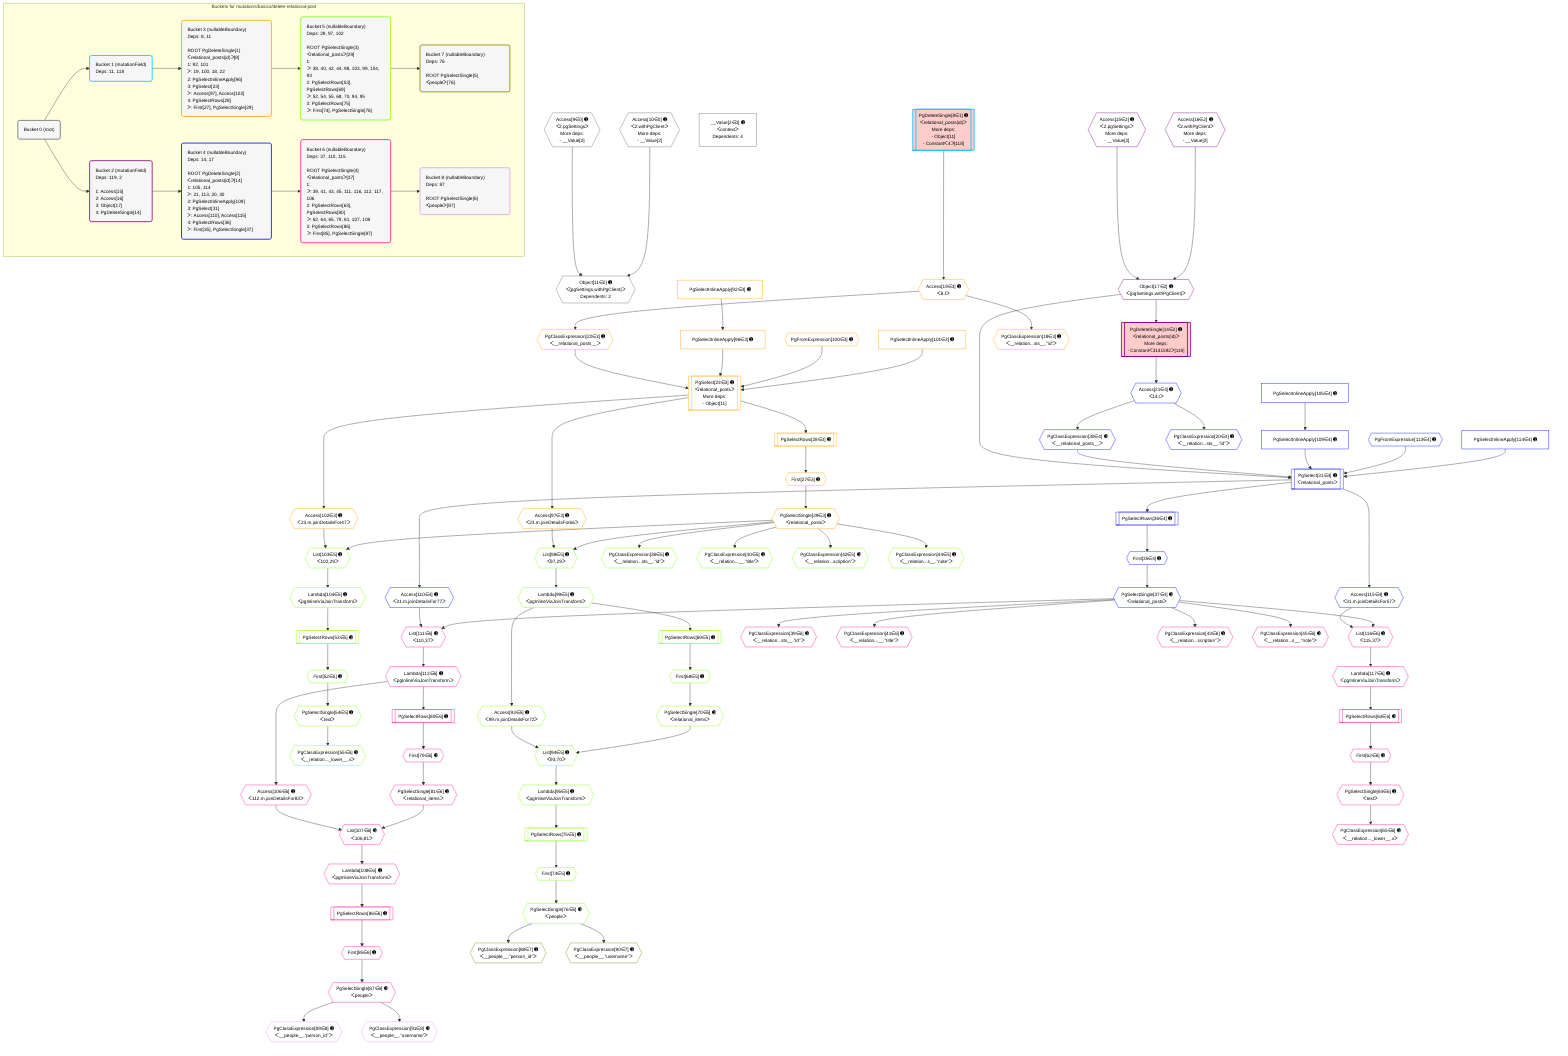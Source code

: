 %%{init: {'themeVariables': { 'fontSize': '12px'}}}%%
graph TD
    classDef path fill:#eee,stroke:#000,color:#000
    classDef plan fill:#fff,stroke-width:1px,color:#000
    classDef itemplan fill:#fff,stroke-width:2px,color:#000
    classDef unbatchedplan fill:#dff,stroke-width:1px,color:#000
    classDef sideeffectplan fill:#fcc,stroke-width:2px,color:#000
    classDef bucket fill:#f6f6f6,color:#000,stroke-width:2px,text-align:left

    subgraph "Buckets for mutations/basics/delete-relational-post"
    Bucket0("Bucket 0 (root)"):::bucket
    Bucket1("Bucket 1 (mutationField)<br />Deps: 11, 118"):::bucket
    Bucket2("Bucket 2 (mutationField)<br />Deps: 119, 2<br /><br />1: Access[15]<br />2: Access[16]<br />3: Object[17]<br />4: PgDeleteSingle[14]"):::bucket
    Bucket3("Bucket 3 (nullableBoundary)<br />Deps: 8, 11<br /><br />ROOT PgDeleteSingle{1}ᐸrelational_posts(id)ᐳ[8]<br />1: 92, 101<br />ᐳ: 19, 100, 18, 22<br />2: PgSelectInlineApply[96]<br />3: PgSelect[23]<br />ᐳ: Access[97], Access[102]<br />4: PgSelectRows[28]<br />ᐳ: First[27], PgSelectSingle[29]"):::bucket
    Bucket4("Bucket 4 (nullableBoundary)<br />Deps: 14, 17<br /><br />ROOT PgDeleteSingle{2}ᐸrelational_posts(id)ᐳ[14]<br />1: 105, 114<br />ᐳ: 21, 113, 20, 30<br />2: PgSelectInlineApply[109]<br />3: PgSelect[31]<br />ᐳ: Access[110], Access[115]<br />4: PgSelectRows[36]<br />ᐳ: First[35], PgSelectSingle[37]"):::bucket
    Bucket5("Bucket 5 (nullableBoundary)<br />Deps: 29, 97, 102<br /><br />ROOT PgSelectSingle{3}ᐸrelational_postsᐳ[29]<br />1: <br />ᐳ: 38, 40, 42, 44, 98, 103, 99, 104, 93<br />2: PgSelectRows[53], PgSelectRows[69]<br />ᐳ: 52, 54, 55, 68, 70, 94, 95<br />3: PgSelectRows[75]<br />ᐳ: First[74], PgSelectSingle[76]"):::bucket
    Bucket6("Bucket 6 (nullableBoundary)<br />Deps: 37, 110, 115<br /><br />ROOT PgSelectSingle{4}ᐸrelational_postsᐳ[37]<br />1: <br />ᐳ: 39, 41, 43, 45, 111, 116, 112, 117, 106<br />2: PgSelectRows[63], PgSelectRows[80]<br />ᐳ: 62, 64, 65, 79, 81, 107, 108<br />3: PgSelectRows[86]<br />ᐳ: First[85], PgSelectSingle[87]"):::bucket
    Bucket7("Bucket 7 (nullableBoundary)<br />Deps: 76<br /><br />ROOT PgSelectSingle{5}ᐸpeopleᐳ[76]"):::bucket
    Bucket8("Bucket 8 (nullableBoundary)<br />Deps: 87<br /><br />ROOT PgSelectSingle{6}ᐸpeopleᐳ[87]"):::bucket
    end
    Bucket0 --> Bucket1 & Bucket2
    Bucket1 --> Bucket3
    Bucket2 --> Bucket4
    Bucket3 --> Bucket5
    Bucket4 --> Bucket6
    Bucket5 --> Bucket7
    Bucket6 --> Bucket8

    %% plan dependencies
    Object11{{"Object[11∈0] ➊<br />ᐸ{pgSettings,withPgClient}ᐳ<br />Dependents: 2"}}:::plan
    Access9{{"Access[9∈0] ➊<br />ᐸ2.pgSettingsᐳ<br />More deps:<br />- __Value[2]"}}:::plan
    Access10{{"Access[10∈0] ➊<br />ᐸ2.withPgClientᐳ<br />More deps:<br />- __Value[2]"}}:::plan
    Access9 & Access10 --> Object11
    __Value2["__Value[2∈0] ➊<br />ᐸcontextᐳ<br />Dependents: 4"]:::plan
    PgDeleteSingle8[["PgDeleteSingle[8∈1] ➊<br />ᐸrelational_posts(id)ᐳ<br />More deps:<br />- Object[11]<br />- Constantᐸ4ᐳ[118]"]]:::sideeffectplan
    PgDeleteSingle14[["PgDeleteSingle[14∈2] ➊<br />ᐸrelational_posts(id)ᐳ<br />More deps:<br />- Constantᐸ3141592ᐳ[119]"]]:::sideeffectplan
    Object17{{"Object[17∈2] ➊<br />ᐸ{pgSettings,withPgClient}ᐳ"}}:::plan
    Object17 --> PgDeleteSingle14
    Access15{{"Access[15∈2] ➊<br />ᐸ2.pgSettingsᐳ<br />More deps:<br />- __Value[2]"}}:::plan
    Access16{{"Access[16∈2] ➊<br />ᐸ2.withPgClientᐳ<br />More deps:<br />- __Value[2]"}}:::plan
    Access15 & Access16 --> Object17
    PgSelect23[["PgSelect[23∈3] ➊<br />ᐸrelational_postsᐳ<br />More deps:<br />- Object[11]"]]:::plan
    PgClassExpression22{{"PgClassExpression[22∈3] ➊<br />ᐸ__relational_posts__ᐳ"}}:::plan
    PgSelectInlineApply96["PgSelectInlineApply[96∈3] ➊"]:::plan
    PgFromExpression100{{"PgFromExpression[100∈3] ➊"}}:::plan
    PgSelectInlineApply101["PgSelectInlineApply[101∈3] ➊"]:::plan
    PgClassExpression22 & PgSelectInlineApply96 & PgFromExpression100 & PgSelectInlineApply101 --> PgSelect23
    PgClassExpression18{{"PgClassExpression[18∈3] ➊<br />ᐸ__relation...sts__.”id”ᐳ"}}:::plan
    Access19{{"Access[19∈3] ➊<br />ᐸ8.tᐳ"}}:::plan
    Access19 --> PgClassExpression18
    PgDeleteSingle8 --> Access19
    Access19 --> PgClassExpression22
    First27{{"First[27∈3] ➊"}}:::plan
    PgSelectRows28[["PgSelectRows[28∈3] ➊"]]:::plan
    PgSelectRows28 --> First27
    PgSelect23 --> PgSelectRows28
    PgSelectSingle29{{"PgSelectSingle[29∈3] ➊<br />ᐸrelational_postsᐳ"}}:::plan
    First27 --> PgSelectSingle29
    PgSelectInlineApply92["PgSelectInlineApply[92∈3] ➊"]:::plan
    PgSelectInlineApply92 --> PgSelectInlineApply96
    Access97{{"Access[97∈3] ➊<br />ᐸ23.m.joinDetailsFor66ᐳ"}}:::plan
    PgSelect23 --> Access97
    Access102{{"Access[102∈3] ➊<br />ᐸ23.m.joinDetailsFor47ᐳ"}}:::plan
    PgSelect23 --> Access102
    PgSelect31[["PgSelect[31∈4] ➊<br />ᐸrelational_postsᐳ"]]:::plan
    PgClassExpression30{{"PgClassExpression[30∈4] ➊<br />ᐸ__relational_posts__ᐳ"}}:::plan
    PgSelectInlineApply109["PgSelectInlineApply[109∈4] ➊"]:::plan
    PgFromExpression113{{"PgFromExpression[113∈4] ➊"}}:::plan
    PgSelectInlineApply114["PgSelectInlineApply[114∈4] ➊"]:::plan
    Object17 & PgClassExpression30 & PgSelectInlineApply109 & PgFromExpression113 & PgSelectInlineApply114 --> PgSelect31
    PgClassExpression20{{"PgClassExpression[20∈4] ➊<br />ᐸ__relation...sts__.”id”ᐳ"}}:::plan
    Access21{{"Access[21∈4] ➊<br />ᐸ14.tᐳ"}}:::plan
    Access21 --> PgClassExpression20
    PgDeleteSingle14 --> Access21
    Access21 --> PgClassExpression30
    First35{{"First[35∈4] ➊"}}:::plan
    PgSelectRows36[["PgSelectRows[36∈4] ➊"]]:::plan
    PgSelectRows36 --> First35
    PgSelect31 --> PgSelectRows36
    PgSelectSingle37{{"PgSelectSingle[37∈4] ➊<br />ᐸrelational_postsᐳ"}}:::plan
    First35 --> PgSelectSingle37
    PgSelectInlineApply105["PgSelectInlineApply[105∈4] ➊"]:::plan
    PgSelectInlineApply105 --> PgSelectInlineApply109
    Access110{{"Access[110∈4] ➊<br />ᐸ31.m.joinDetailsFor77ᐳ"}}:::plan
    PgSelect31 --> Access110
    Access115{{"Access[115∈4] ➊<br />ᐸ31.m.joinDetailsFor57ᐳ"}}:::plan
    PgSelect31 --> Access115
    List94{{"List[94∈5] ➊<br />ᐸ93,70ᐳ"}}:::plan
    Access93{{"Access[93∈5] ➊<br />ᐸ99.m.joinDetailsFor72ᐳ"}}:::plan
    PgSelectSingle70{{"PgSelectSingle[70∈5] ➊<br />ᐸrelational_itemsᐳ"}}:::plan
    Access93 & PgSelectSingle70 --> List94
    List98{{"List[98∈5] ➊<br />ᐸ97,29ᐳ"}}:::plan
    Access97 & PgSelectSingle29 --> List98
    List103{{"List[103∈5] ➊<br />ᐸ102,29ᐳ"}}:::plan
    Access102 & PgSelectSingle29 --> List103
    PgClassExpression38{{"PgClassExpression[38∈5] ➊<br />ᐸ__relation...sts__.”id”ᐳ"}}:::plan
    PgSelectSingle29 --> PgClassExpression38
    PgClassExpression40{{"PgClassExpression[40∈5] ➊<br />ᐸ__relation...__.”title”ᐳ"}}:::plan
    PgSelectSingle29 --> PgClassExpression40
    PgClassExpression42{{"PgClassExpression[42∈5] ➊<br />ᐸ__relation...scription”ᐳ"}}:::plan
    PgSelectSingle29 --> PgClassExpression42
    PgClassExpression44{{"PgClassExpression[44∈5] ➊<br />ᐸ__relation...s__.”note”ᐳ"}}:::plan
    PgSelectSingle29 --> PgClassExpression44
    First52{{"First[52∈5] ➊"}}:::plan
    PgSelectRows53[["PgSelectRows[53∈5] ➊"]]:::plan
    PgSelectRows53 --> First52
    Lambda104{{"Lambda[104∈5] ➊<br />ᐸpgInlineViaJoinTransformᐳ"}}:::plan
    Lambda104 --> PgSelectRows53
    PgSelectSingle54{{"PgSelectSingle[54∈5] ➊<br />ᐸtextᐳ"}}:::plan
    First52 --> PgSelectSingle54
    PgClassExpression55{{"PgClassExpression[55∈5] ➊<br />ᐸ__relation..._lower__.vᐳ"}}:::plan
    PgSelectSingle54 --> PgClassExpression55
    First68{{"First[68∈5] ➊"}}:::plan
    PgSelectRows69[["PgSelectRows[69∈5] ➊"]]:::plan
    PgSelectRows69 --> First68
    Lambda99{{"Lambda[99∈5] ➊<br />ᐸpgInlineViaJoinTransformᐳ"}}:::plan
    Lambda99 --> PgSelectRows69
    First68 --> PgSelectSingle70
    First74{{"First[74∈5] ➊"}}:::plan
    PgSelectRows75[["PgSelectRows[75∈5] ➊"]]:::plan
    PgSelectRows75 --> First74
    Lambda95{{"Lambda[95∈5] ➊<br />ᐸpgInlineViaJoinTransformᐳ"}}:::plan
    Lambda95 --> PgSelectRows75
    PgSelectSingle76{{"PgSelectSingle[76∈5] ➊<br />ᐸpeopleᐳ"}}:::plan
    First74 --> PgSelectSingle76
    Lambda99 --> Access93
    List94 --> Lambda95
    List98 --> Lambda99
    List103 --> Lambda104
    List107{{"List[107∈6] ➊<br />ᐸ106,81ᐳ"}}:::plan
    Access106{{"Access[106∈6] ➊<br />ᐸ112.m.joinDetailsFor83ᐳ"}}:::plan
    PgSelectSingle81{{"PgSelectSingle[81∈6] ➊<br />ᐸrelational_itemsᐳ"}}:::plan
    Access106 & PgSelectSingle81 --> List107
    List111{{"List[111∈6] ➊<br />ᐸ110,37ᐳ"}}:::plan
    Access110 & PgSelectSingle37 --> List111
    List116{{"List[116∈6] ➊<br />ᐸ115,37ᐳ"}}:::plan
    Access115 & PgSelectSingle37 --> List116
    PgClassExpression39{{"PgClassExpression[39∈6] ➊<br />ᐸ__relation...sts__.”id”ᐳ"}}:::plan
    PgSelectSingle37 --> PgClassExpression39
    PgClassExpression41{{"PgClassExpression[41∈6] ➊<br />ᐸ__relation...__.”title”ᐳ"}}:::plan
    PgSelectSingle37 --> PgClassExpression41
    PgClassExpression43{{"PgClassExpression[43∈6] ➊<br />ᐸ__relation...scription”ᐳ"}}:::plan
    PgSelectSingle37 --> PgClassExpression43
    PgClassExpression45{{"PgClassExpression[45∈6] ➊<br />ᐸ__relation...s__.”note”ᐳ"}}:::plan
    PgSelectSingle37 --> PgClassExpression45
    First62{{"First[62∈6] ➊"}}:::plan
    PgSelectRows63[["PgSelectRows[63∈6] ➊"]]:::plan
    PgSelectRows63 --> First62
    Lambda117{{"Lambda[117∈6] ➊<br />ᐸpgInlineViaJoinTransformᐳ"}}:::plan
    Lambda117 --> PgSelectRows63
    PgSelectSingle64{{"PgSelectSingle[64∈6] ➊<br />ᐸtextᐳ"}}:::plan
    First62 --> PgSelectSingle64
    PgClassExpression65{{"PgClassExpression[65∈6] ➊<br />ᐸ__relation..._lower__.vᐳ"}}:::plan
    PgSelectSingle64 --> PgClassExpression65
    First79{{"First[79∈6] ➊"}}:::plan
    PgSelectRows80[["PgSelectRows[80∈6] ➊"]]:::plan
    PgSelectRows80 --> First79
    Lambda112{{"Lambda[112∈6] ➊<br />ᐸpgInlineViaJoinTransformᐳ"}}:::plan
    Lambda112 --> PgSelectRows80
    First79 --> PgSelectSingle81
    First85{{"First[85∈6] ➊"}}:::plan
    PgSelectRows86[["PgSelectRows[86∈6] ➊"]]:::plan
    PgSelectRows86 --> First85
    Lambda108{{"Lambda[108∈6] ➊<br />ᐸpgInlineViaJoinTransformᐳ"}}:::plan
    Lambda108 --> PgSelectRows86
    PgSelectSingle87{{"PgSelectSingle[87∈6] ➊<br />ᐸpeopleᐳ"}}:::plan
    First85 --> PgSelectSingle87
    Lambda112 --> Access106
    List107 --> Lambda108
    List111 --> Lambda112
    List116 --> Lambda117
    PgClassExpression88{{"PgClassExpression[88∈7] ➊<br />ᐸ__people__.”person_id”ᐳ"}}:::plan
    PgSelectSingle76 --> PgClassExpression88
    PgClassExpression90{{"PgClassExpression[90∈7] ➊<br />ᐸ__people__.”username”ᐳ"}}:::plan
    PgSelectSingle76 --> PgClassExpression90
    PgClassExpression89{{"PgClassExpression[89∈8] ➊<br />ᐸ__people__.”person_id”ᐳ"}}:::plan
    PgSelectSingle87 --> PgClassExpression89
    PgClassExpression91{{"PgClassExpression[91∈8] ➊<br />ᐸ__people__.”username”ᐳ"}}:::plan
    PgSelectSingle87 --> PgClassExpression91

    %% define steps
    classDef bucket0 stroke:#696969
    class Bucket0,__Value2,Access9,Access10,Object11 bucket0
    classDef bucket1 stroke:#00bfff
    class Bucket1,PgDeleteSingle8 bucket1
    classDef bucket2 stroke:#7f007f
    class Bucket2,PgDeleteSingle14,Access15,Access16,Object17 bucket2
    classDef bucket3 stroke:#ffa500
    class Bucket3,PgClassExpression18,Access19,PgClassExpression22,PgSelect23,First27,PgSelectRows28,PgSelectSingle29,PgSelectInlineApply92,PgSelectInlineApply96,Access97,PgFromExpression100,PgSelectInlineApply101,Access102 bucket3
    classDef bucket4 stroke:#0000ff
    class Bucket4,PgClassExpression20,Access21,PgClassExpression30,PgSelect31,First35,PgSelectRows36,PgSelectSingle37,PgSelectInlineApply105,PgSelectInlineApply109,Access110,PgFromExpression113,PgSelectInlineApply114,Access115 bucket4
    classDef bucket5 stroke:#7fff00
    class Bucket5,PgClassExpression38,PgClassExpression40,PgClassExpression42,PgClassExpression44,First52,PgSelectRows53,PgSelectSingle54,PgClassExpression55,First68,PgSelectRows69,PgSelectSingle70,First74,PgSelectRows75,PgSelectSingle76,Access93,List94,Lambda95,List98,Lambda99,List103,Lambda104 bucket5
    classDef bucket6 stroke:#ff1493
    class Bucket6,PgClassExpression39,PgClassExpression41,PgClassExpression43,PgClassExpression45,First62,PgSelectRows63,PgSelectSingle64,PgClassExpression65,First79,PgSelectRows80,PgSelectSingle81,First85,PgSelectRows86,PgSelectSingle87,Access106,List107,Lambda108,List111,Lambda112,List116,Lambda117 bucket6
    classDef bucket7 stroke:#808000
    class Bucket7,PgClassExpression88,PgClassExpression90 bucket7
    classDef bucket8 stroke:#dda0dd
    class Bucket8,PgClassExpression89,PgClassExpression91 bucket8